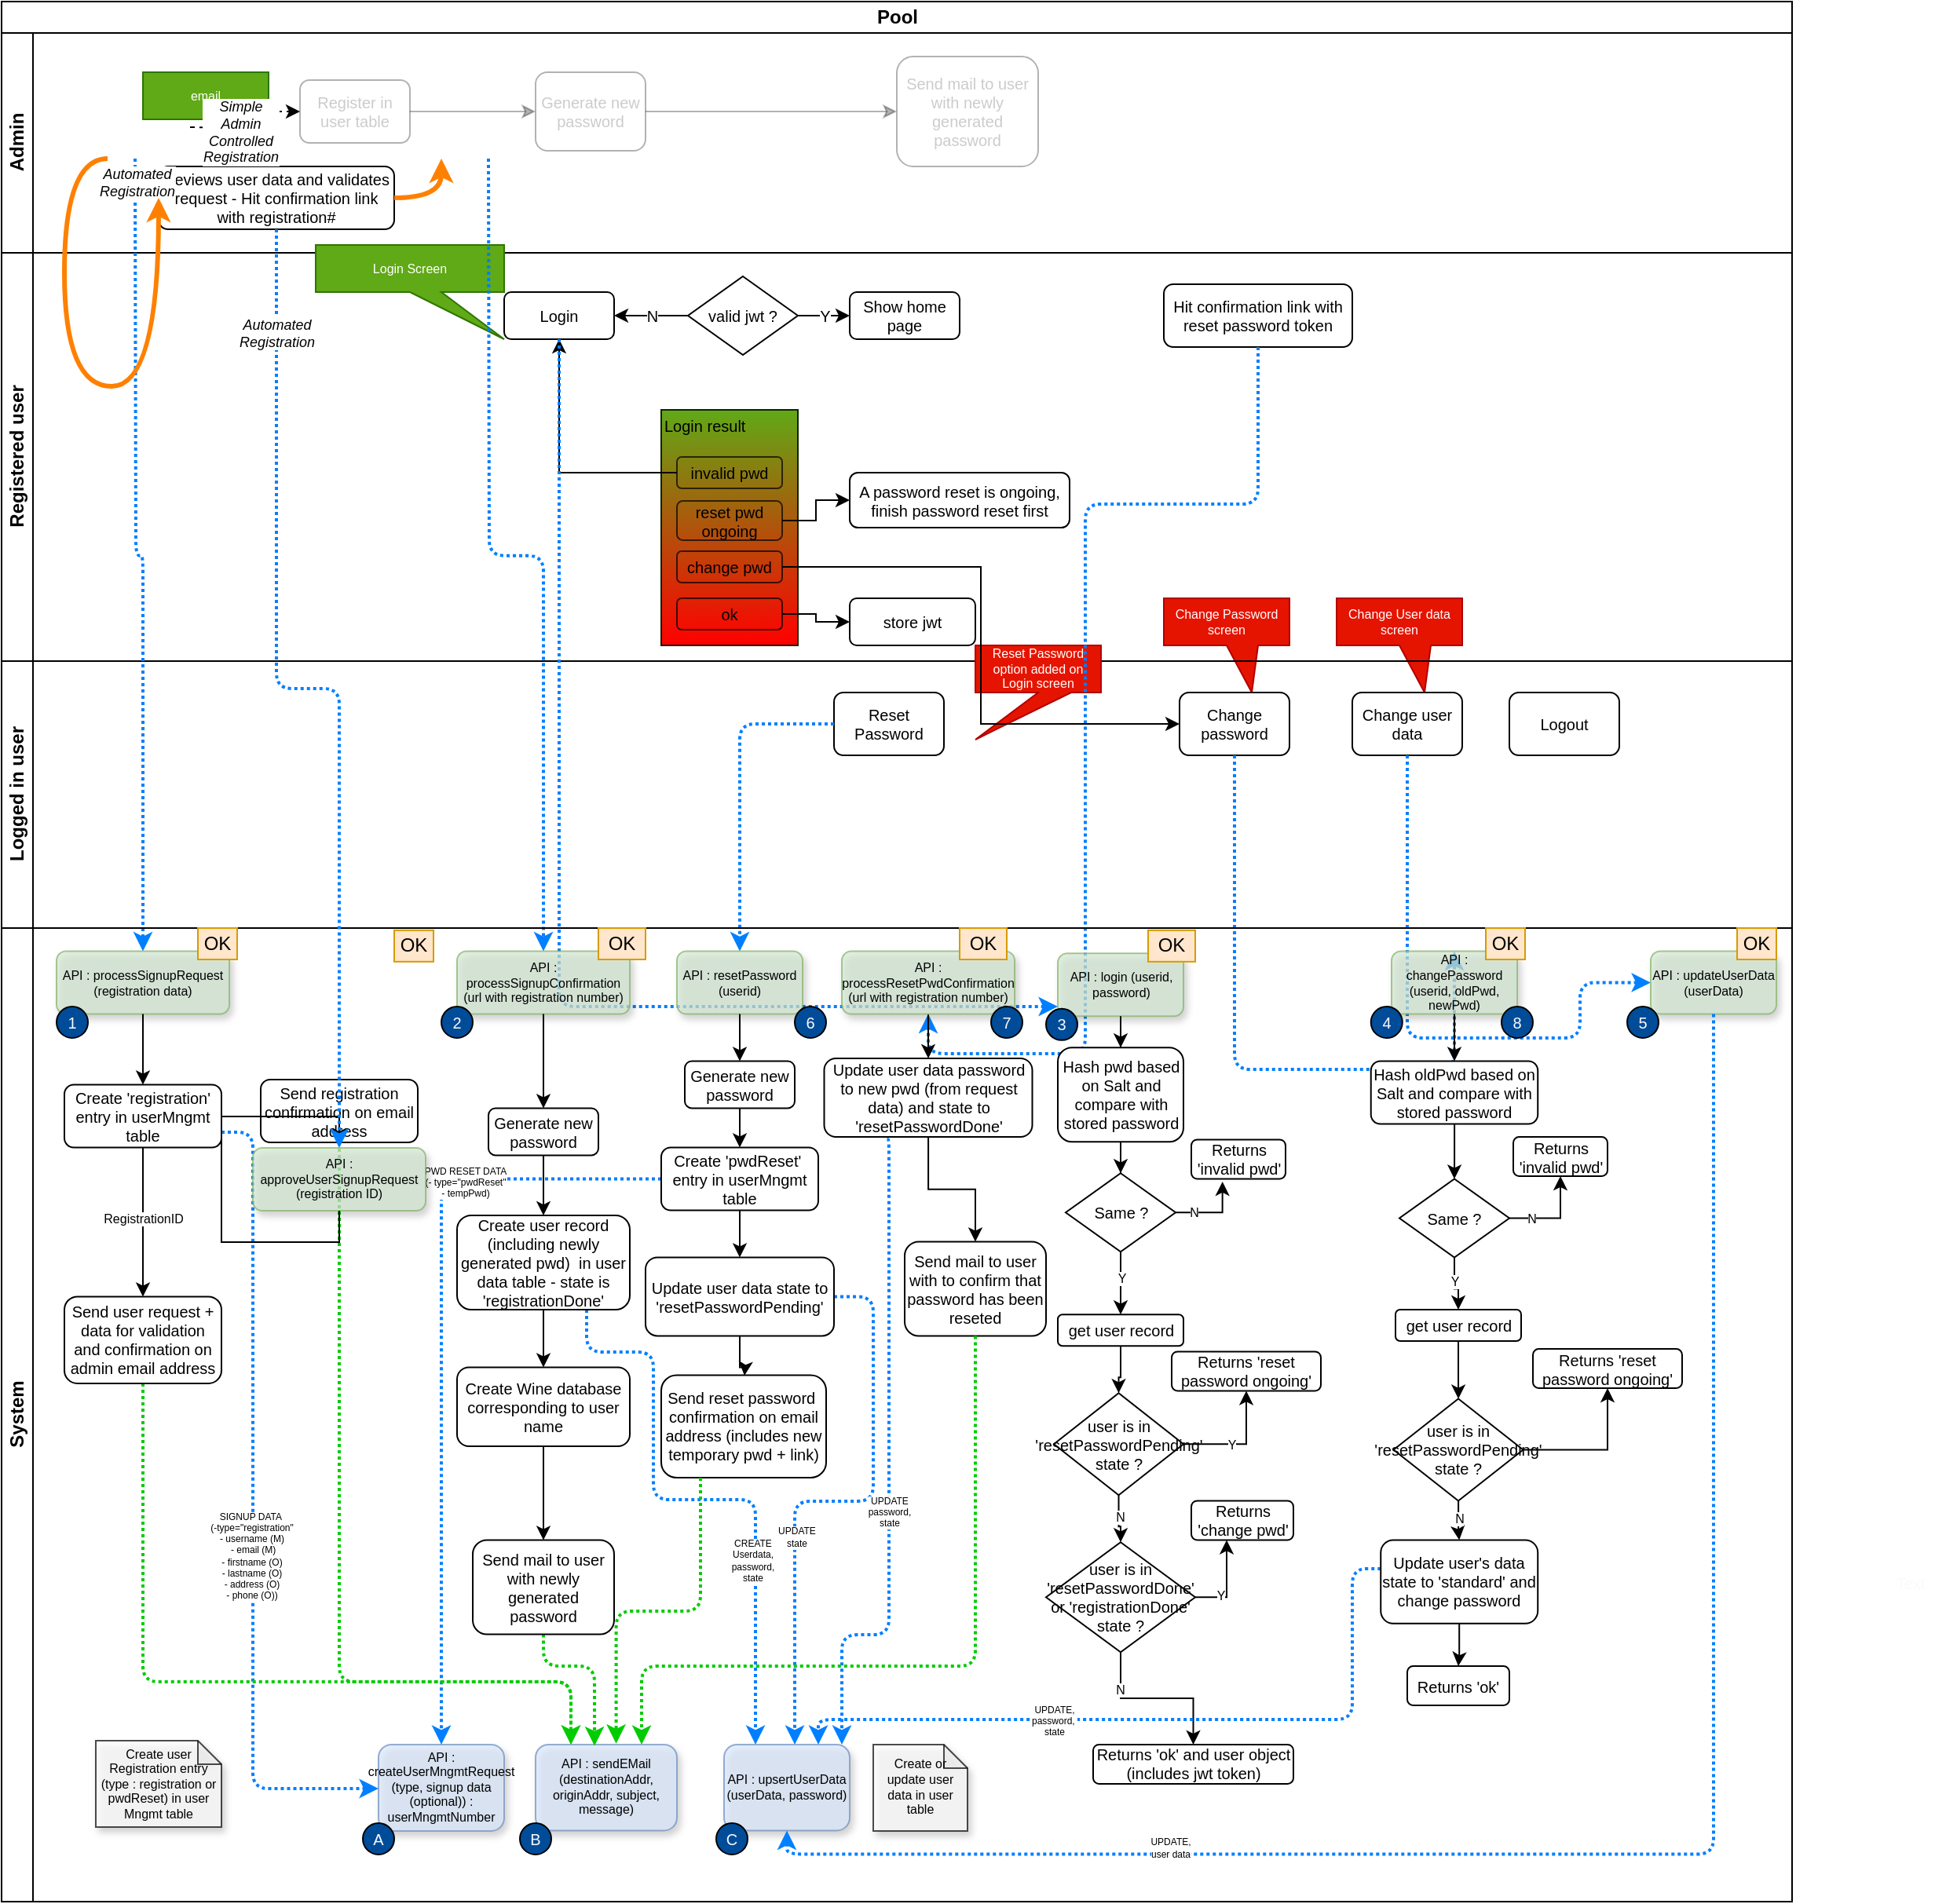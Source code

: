 <mxfile version="14.1.8" type="device" pages="2"><diagram id="m6cAA5zVoMTIwN8sLr2r" name="Page-1"><mxGraphModel dx="1106" dy="995" grid="1" gridSize="10" guides="1" tooltips="1" connect="1" arrows="1" fold="1" page="1" pageScale="1" pageWidth="1169" pageHeight="827" math="0" shadow="0"><root><mxCell id="0"/><mxCell id="1" parent="0"/><mxCell id="NMJeiOI1pOjQY6JJpo12-5" value="Pool" style="swimlane;html=1;childLayout=stackLayout;resizeParent=1;resizeParentMax=0;horizontal=1;startSize=20;horizontalStack=0;" parent="1" vertex="1"><mxGeometry x="50" y="20" width="1140" height="1210" as="geometry"/></mxCell><mxCell id="NMJeiOI1pOjQY6JJpo12-7" value="Admin" style="swimlane;html=1;startSize=20;horizontal=0;" parent="NMJeiOI1pOjQY6JJpo12-5" vertex="1"><mxGeometry y="20" width="1140" height="140" as="geometry"/></mxCell><mxCell id="7DXYUysxkrO7f7hxA30p-10" style="edgeStyle=orthogonalEdgeStyle;rounded=0;orthogonalLoop=1;jettySize=auto;html=1;fontSize=10;opacity=30;" parent="NMJeiOI1pOjQY6JJpo12-7" source="NMJeiOI1pOjQY6JJpo12-12" target="7DXYUysxkrO7f7hxA30p-8" edge="1"><mxGeometry relative="1" as="geometry"/></mxCell><mxCell id="kdthqtumA4sbQAXli2zL-3" value="email" style="shape=callout;whiteSpace=wrap;html=1;perimeter=calloutPerimeter;fontSize=8;position2=0.78;fillColor=#60a917;strokeColor=#2D7600;fontColor=#ffffff;" parent="NMJeiOI1pOjQY6JJpo12-7" vertex="1"><mxGeometry x="90" y="25" width="80" height="60" as="geometry"/></mxCell><mxCell id="NMJeiOI1pOjQY6JJpo12-12" value="Register in user table" style="shape=ext;rounded=1;html=1;whiteSpace=wrap;fontSize=10;opacity=30;textOpacity=20;" parent="NMJeiOI1pOjQY6JJpo12-7" vertex="1"><mxGeometry x="190" y="30" width="70" height="40" as="geometry"/></mxCell><mxCell id="7DXYUysxkrO7f7hxA30p-7" value="Send mail to user with newly generated password" style="shape=ext;rounded=1;html=1;whiteSpace=wrap;fontSize=10;opacity=30;textOpacity=20;" parent="NMJeiOI1pOjQY6JJpo12-7" vertex="1"><mxGeometry x="570" y="15" width="90" height="70" as="geometry"/></mxCell><mxCell id="7DXYUysxkrO7f7hxA30p-9" style="edgeStyle=orthogonalEdgeStyle;rounded=0;orthogonalLoop=1;jettySize=auto;html=1;fontSize=10;opacity=30;" parent="NMJeiOI1pOjQY6JJpo12-7" source="7DXYUysxkrO7f7hxA30p-8" target="7DXYUysxkrO7f7hxA30p-7" edge="1"><mxGeometry relative="1" as="geometry"/></mxCell><mxCell id="7DXYUysxkrO7f7hxA30p-8" value="Generate new password" style="shape=ext;rounded=1;html=1;whiteSpace=wrap;fontSize=10;opacity=30;textOpacity=20;" parent="NMJeiOI1pOjQY6JJpo12-7" vertex="1"><mxGeometry x="340" y="25" width="70" height="50" as="geometry"/></mxCell><mxCell id="LA83eYFShRUiO5luI-FA-1" value="Reviews user data and validates request - Hit confirmation link with registration#" style="shape=ext;rounded=1;html=1;whiteSpace=wrap;fontSize=10;" parent="NMJeiOI1pOjQY6JJpo12-7" vertex="1"><mxGeometry x="100" y="85" width="150" height="40" as="geometry"/></mxCell><mxCell id="NMJeiOI1pOjQY6JJpo12-8" value="Registered user" style="swimlane;html=1;startSize=20;horizontal=0;" parent="NMJeiOI1pOjQY6JJpo12-5" vertex="1"><mxGeometry y="160" width="1140" height="260" as="geometry"/></mxCell><mxCell id="kdthqtumA4sbQAXli2zL-4" value="Login Screen" style="shape=callout;whiteSpace=wrap;html=1;perimeter=calloutPerimeter;fontSize=8;position2=1;fillColor=#60a917;strokeColor=#2D7600;fontColor=#ffffff;" parent="NMJeiOI1pOjQY6JJpo12-8" vertex="1"><mxGeometry x="200" y="-5" width="120" height="60" as="geometry"/></mxCell><mxCell id="NMJeiOI1pOjQY6JJpo12-29" value="Login" style="shape=ext;rounded=1;html=1;whiteSpace=wrap;fontSize=10;" parent="NMJeiOI1pOjQY6JJpo12-8" vertex="1"><mxGeometry x="320" y="25" width="70" height="30" as="geometry"/></mxCell><mxCell id="2_GkjOYgQ7f6jVMGqM78-1" value="A password reset is ongoing, finish password reset first" style="shape=ext;rounded=1;html=1;whiteSpace=wrap;fontSize=10;" parent="NMJeiOI1pOjQY6JJpo12-8" vertex="1"><mxGeometry x="540" y="140" width="140" height="35" as="geometry"/></mxCell><mxCell id="7DXYUysxkrO7f7hxA30p-109" value="" style="group;fillColor=#60a917;strokeColor=#2D7600;fontColor=#ffffff;gradientColor=#FF0000;" parent="NMJeiOI1pOjQY6JJpo12-8" vertex="1" connectable="0"><mxGeometry x="420" y="100" width="87" height="150" as="geometry"/></mxCell><mxCell id="7DXYUysxkrO7f7hxA30p-104" value="Login result" style="rounded=0;whiteSpace=wrap;html=1;shadow=0;glass=0;comic=0;labelBackgroundColor=none;fillColor=none;fontSize=10;opacity=70;labelPosition=center;verticalLabelPosition=middle;align=left;verticalAlign=top;spacing=0;spacingLeft=2;" parent="7DXYUysxkrO7f7hxA30p-109" vertex="1"><mxGeometry width="87" height="150" as="geometry"/></mxCell><mxCell id="7DXYUysxkrO7f7hxA30p-105" value="invalid pwd" style="rounded=1;whiteSpace=wrap;html=1;shadow=0;glass=0;comic=0;labelBackgroundColor=none;fillColor=none;fontSize=10;opacity=70;align=center;" parent="7DXYUysxkrO7f7hxA30p-109" vertex="1"><mxGeometry x="10" y="30" width="67" height="20" as="geometry"/></mxCell><mxCell id="7DXYUysxkrO7f7hxA30p-106" value="reset pwd ongoing" style="rounded=1;whiteSpace=wrap;html=1;shadow=0;glass=0;comic=0;labelBackgroundColor=none;fillColor=none;fontSize=10;opacity=70;align=center;" parent="7DXYUysxkrO7f7hxA30p-109" vertex="1"><mxGeometry x="10" y="58" width="67" height="25" as="geometry"/></mxCell><mxCell id="7DXYUysxkrO7f7hxA30p-107" value="change pwd" style="rounded=1;whiteSpace=wrap;html=1;shadow=0;glass=0;comic=0;labelBackgroundColor=none;fillColor=none;fontSize=10;opacity=70;align=center;" parent="7DXYUysxkrO7f7hxA30p-109" vertex="1"><mxGeometry x="10" y="90" width="67" height="20" as="geometry"/></mxCell><mxCell id="7DXYUysxkrO7f7hxA30p-108" value="ok" style="rounded=1;whiteSpace=wrap;html=1;shadow=0;glass=0;comic=0;labelBackgroundColor=none;fillColor=none;fontSize=10;opacity=70;align=center;" parent="7DXYUysxkrO7f7hxA30p-109" vertex="1"><mxGeometry x="10" y="120" width="67" height="20" as="geometry"/></mxCell><mxCell id="7DXYUysxkrO7f7hxA30p-110" style="edgeStyle=orthogonalEdgeStyle;rounded=0;orthogonalLoop=1;jettySize=auto;html=1;entryX=0.5;entryY=1;entryDx=0;entryDy=0;strokeColor=#000000;strokeWidth=1;fontSize=10;" parent="NMJeiOI1pOjQY6JJpo12-8" source="7DXYUysxkrO7f7hxA30p-105" target="NMJeiOI1pOjQY6JJpo12-29" edge="1"><mxGeometry relative="1" as="geometry"/></mxCell><mxCell id="7DXYUysxkrO7f7hxA30p-112" style="edgeStyle=orthogonalEdgeStyle;rounded=0;orthogonalLoop=1;jettySize=auto;html=1;strokeColor=#000000;strokeWidth=1;fontSize=10;entryX=0;entryY=0.5;entryDx=0;entryDy=0;" parent="NMJeiOI1pOjQY6JJpo12-8" source="7DXYUysxkrO7f7hxA30p-106" target="2_GkjOYgQ7f6jVMGqM78-1" edge="1"><mxGeometry relative="1" as="geometry"><mxPoint x="540" y="165.273" as="targetPoint"/></mxGeometry></mxCell><mxCell id="kdthqtumA4sbQAXli2zL-7" value="Change User data screen" style="shape=callout;whiteSpace=wrap;html=1;perimeter=calloutPerimeter;fontSize=8;position2=0.7;fillColor=#e51400;strokeColor=#B20000;fontColor=#ffffff;" parent="NMJeiOI1pOjQY6JJpo12-8" vertex="1"><mxGeometry x="850" y="220" width="80" height="60" as="geometry"/></mxCell><mxCell id="kdthqtumA4sbQAXli2zL-6" value="Change Password screen" style="shape=callout;whiteSpace=wrap;html=1;perimeter=calloutPerimeter;fontSize=8;position2=0.7;fillColor=#e51400;strokeColor=#B20000;fontColor=#ffffff;" parent="NMJeiOI1pOjQY6JJpo12-8" vertex="1"><mxGeometry x="740" y="220" width="80" height="60" as="geometry"/></mxCell><mxCell id="7DXYUysxkrO7f7hxA30p-114" value="store jwt" style="shape=ext;rounded=1;html=1;whiteSpace=wrap;fontSize=10;" parent="NMJeiOI1pOjQY6JJpo12-8" vertex="1"><mxGeometry x="540" y="220" width="80" height="30" as="geometry"/></mxCell><mxCell id="7DXYUysxkrO7f7hxA30p-115" style="edgeStyle=orthogonalEdgeStyle;rounded=0;orthogonalLoop=1;jettySize=auto;html=1;entryX=0;entryY=0.5;entryDx=0;entryDy=0;strokeColor=#000000;strokeWidth=1;fontSize=10;" parent="NMJeiOI1pOjQY6JJpo12-8" source="7DXYUysxkrO7f7hxA30p-108" target="7DXYUysxkrO7f7hxA30p-114" edge="1"><mxGeometry relative="1" as="geometry"/></mxCell><mxCell id="7DXYUysxkrO7f7hxA30p-117" value="N" style="edgeStyle=orthogonalEdgeStyle;rounded=0;orthogonalLoop=1;jettySize=auto;html=1;strokeColor=#000000;strokeWidth=1;fontSize=10;" parent="NMJeiOI1pOjQY6JJpo12-8" source="7DXYUysxkrO7f7hxA30p-116" target="NMJeiOI1pOjQY6JJpo12-29" edge="1"><mxGeometry relative="1" as="geometry"/></mxCell><mxCell id="7DXYUysxkrO7f7hxA30p-119" value="Y" style="edgeStyle=orthogonalEdgeStyle;rounded=0;orthogonalLoop=1;jettySize=auto;html=1;strokeColor=#000000;strokeWidth=1;fontSize=10;" parent="NMJeiOI1pOjQY6JJpo12-8" source="7DXYUysxkrO7f7hxA30p-116" target="7DXYUysxkrO7f7hxA30p-118" edge="1"><mxGeometry relative="1" as="geometry"/></mxCell><mxCell id="7DXYUysxkrO7f7hxA30p-116" value="valid jwt ?" style="rhombus;whiteSpace=wrap;html=1;fontSize=10;" parent="NMJeiOI1pOjQY6JJpo12-8" vertex="1"><mxGeometry x="437" y="15" width="70" height="50" as="geometry"/></mxCell><mxCell id="7DXYUysxkrO7f7hxA30p-118" value="Show home page" style="shape=ext;rounded=1;html=1;whiteSpace=wrap;fontSize=10;" parent="NMJeiOI1pOjQY6JJpo12-8" vertex="1"><mxGeometry x="540" y="25" width="70" height="30" as="geometry"/></mxCell><mxCell id="cgDH-02nFD23xpvi6JP_-93" value="Hit confirmation link with reset password token" style="shape=ext;rounded=1;html=1;whiteSpace=wrap;fontSize=10;" parent="NMJeiOI1pOjQY6JJpo12-8" vertex="1"><mxGeometry x="740" y="20" width="120" height="40" as="geometry"/></mxCell><mxCell id="lvgPDbtytPR-oGcDA_DC-1" value="Logged in user" style="swimlane;html=1;startSize=20;horizontal=0;" parent="NMJeiOI1pOjQY6JJpo12-5" vertex="1"><mxGeometry y="420" width="1140" height="170" as="geometry"/></mxCell><mxCell id="kdthqtumA4sbQAXli2zL-5" value="Reset Password option added on Login screen" style="shape=callout;whiteSpace=wrap;html=1;perimeter=calloutPerimeter;fontSize=8;position2=0;fillColor=#e51400;strokeColor=#B20000;fontColor=#ffffff;base=21;" parent="lvgPDbtytPR-oGcDA_DC-1" vertex="1"><mxGeometry x="620" y="-10" width="80" height="60" as="geometry"/></mxCell><mxCell id="lvgPDbtytPR-oGcDA_DC-5" value="Change password" style="shape=ext;rounded=1;html=1;whiteSpace=wrap;fontSize=10;" parent="lvgPDbtytPR-oGcDA_DC-1" vertex="1"><mxGeometry x="750" y="20" width="70" height="40" as="geometry"/></mxCell><mxCell id="lvgPDbtytPR-oGcDA_DC-7" value="Change user data" style="shape=ext;rounded=1;html=1;whiteSpace=wrap;fontSize=10;" parent="lvgPDbtytPR-oGcDA_DC-1" vertex="1"><mxGeometry x="860" y="20" width="70" height="40" as="geometry"/></mxCell><mxCell id="lvgPDbtytPR-oGcDA_DC-8" value="Logout" style="shape=ext;rounded=1;html=1;whiteSpace=wrap;fontSize=10;" parent="lvgPDbtytPR-oGcDA_DC-1" vertex="1"><mxGeometry x="960" y="20" width="70" height="40" as="geometry"/></mxCell><mxCell id="D89noTrJhkCypLc7xCUH-1" value="Reset Password" style="shape=ext;rounded=1;html=1;whiteSpace=wrap;fontSize=10;" parent="lvgPDbtytPR-oGcDA_DC-1" vertex="1"><mxGeometry x="530" y="20" width="70" height="40" as="geometry"/></mxCell><mxCell id="lvgPDbtytPR-oGcDA_DC-24" style="edgeStyle=orthogonalEdgeStyle;rounded=0;orthogonalLoop=1;jettySize=auto;html=1;dashed=1;" parent="NMJeiOI1pOjQY6JJpo12-5" target="NMJeiOI1pOjQY6JJpo12-12" edge="1"><mxGeometry relative="1" as="geometry"><mxPoint x="120" y="80" as="sourcePoint"/></mxGeometry></mxCell><mxCell id="lvgPDbtytPR-oGcDA_DC-25" value="Simple&lt;br style=&quot;font-size: 9px;&quot;&gt;Admin&lt;br style=&quot;font-size: 9px;&quot;&gt;Controlled&lt;br style=&quot;font-size: 9px;&quot;&gt;Registration" style="text;html=1;align=center;verticalAlign=middle;resizable=0;points=[];;labelBackgroundColor=#ffffff;fontSize=9;fontStyle=2" parent="lvgPDbtytPR-oGcDA_DC-24" vertex="1" connectable="0"><mxGeometry x="-0.213" y="-2" relative="1" as="geometry"><mxPoint as="offset"/></mxGeometry></mxCell><mxCell id="cgDH-02nFD23xpvi6JP_-89" style="edgeStyle=orthogonalEdgeStyle;rounded=1;orthogonalLoop=1;jettySize=auto;html=1;strokeColor=#007FFF;strokeWidth=2;fontSize=8;dashed=1;dashPattern=1 1;" parent="NMJeiOI1pOjQY6JJpo12-5" source="NMJeiOI1pOjQY6JJpo12-29" target="cgDH-02nFD23xpvi6JP_-12" edge="1"><mxGeometry relative="1" as="geometry"><Array as="points"><mxPoint x="355" y="640"/><mxPoint x="720" y="640"/></Array></mxGeometry></mxCell><mxCell id="cgDH-02nFD23xpvi6JP_-91" style="edgeStyle=orthogonalEdgeStyle;rounded=1;orthogonalLoop=1;jettySize=auto;html=1;strokeColor=#007FFF;strokeWidth=2;fontSize=8;dashed=1;dashPattern=1 1;exitX=0;exitY=0.5;exitDx=0;exitDy=0;" parent="NMJeiOI1pOjQY6JJpo12-5" source="D89noTrJhkCypLc7xCUH-1" target="cgDH-02nFD23xpvi6JP_-26" edge="1"><mxGeometry relative="1" as="geometry"><mxPoint x="680" y="509.818" as="sourcePoint"/><mxPoint x="860.0" y="774.364" as="targetPoint"/></mxGeometry></mxCell><mxCell id="cgDH-02nFD23xpvi6JP_-92" style="edgeStyle=orthogonalEdgeStyle;rounded=1;orthogonalLoop=1;jettySize=auto;html=1;strokeColor=#007FFF;strokeWidth=2;fontSize=8;dashed=1;dashPattern=1 1;" parent="NMJeiOI1pOjQY6JJpo12-5" target="cgDH-02nFD23xpvi6JP_-10" edge="1"><mxGeometry relative="1" as="geometry"><mxPoint x="310" y="100" as="sourcePoint"/><mxPoint x="672.636" y="754.73" as="targetPoint"/></mxGeometry></mxCell><mxCell id="cgDH-02nFD23xpvi6JP_-94" style="edgeStyle=orthogonalEdgeStyle;rounded=1;orthogonalLoop=1;jettySize=auto;html=1;strokeColor=#007FFF;strokeWidth=2;fontSize=8;dashed=1;dashPattern=1 1;" parent="NMJeiOI1pOjQY6JJpo12-5" source="cgDH-02nFD23xpvi6JP_-93" target="cgDH-02nFD23xpvi6JP_-62" edge="1"><mxGeometry relative="1" as="geometry"><mxPoint x="680" y="509.818" as="sourcePoint"/><mxPoint x="860.0" y="774.364" as="targetPoint"/><Array as="points"><mxPoint x="690" y="320"/><mxPoint x="690" y="670"/><mxPoint x="590" y="670"/></Array></mxGeometry></mxCell><mxCell id="cgDH-02nFD23xpvi6JP_-95" style="edgeStyle=orthogonalEdgeStyle;rounded=1;orthogonalLoop=1;jettySize=auto;html=1;strokeColor=#007FFF;strokeWidth=2;fontSize=8;dashed=1;dashPattern=1 1;entryX=0.5;entryY=0;entryDx=0;entryDy=0;" parent="NMJeiOI1pOjQY6JJpo12-5" source="lvgPDbtytPR-oGcDA_DC-5" target="cgDH-02nFD23xpvi6JP_-14" edge="1"><mxGeometry relative="1" as="geometry"><mxPoint x="800.0" y="349.818" as="sourcePoint"/><mxPoint x="565.364" y="754.73" as="targetPoint"/><Array as="points"><mxPoint x="785" y="680"/><mxPoint x="925" y="680"/></Array></mxGeometry></mxCell><mxCell id="cgDH-02nFD23xpvi6JP_-96" style="edgeStyle=orthogonalEdgeStyle;rounded=1;orthogonalLoop=1;jettySize=auto;html=1;strokeColor=#007FFF;strokeWidth=2;fontSize=8;dashed=1;dashPattern=1 1;" parent="NMJeiOI1pOjQY6JJpo12-5" source="lvgPDbtytPR-oGcDA_DC-7" target="cgDH-02nFD23xpvi6JP_-16" edge="1"><mxGeometry relative="1" as="geometry"><mxPoint x="845.364" y="630" as="sourcePoint"/><mxPoint x="899.909" y="754.73" as="targetPoint"/><Array as="points"><mxPoint x="895" y="660"/><mxPoint x="1005" y="660"/></Array></mxGeometry></mxCell><mxCell id="NMJeiOI1pOjQY6JJpo12-19" style="edgeStyle=orthogonalEdgeStyle;rounded=1;orthogonalLoop=1;jettySize=auto;html=1;dashed=1;dashPattern=1 1;fontSize=8;strokeColor=#007FFF;strokeWidth=2;" parent="NMJeiOI1pOjQY6JJpo12-5" target="cgDH-02nFD23xpvi6JP_-7" edge="1"><mxGeometry relative="1" as="geometry"><mxPoint x="85" y="990" as="targetPoint"/><mxPoint x="85" y="100" as="sourcePoint"/></mxGeometry></mxCell><mxCell id="lvgPDbtytPR-oGcDA_DC-26" value="Automated&lt;br style=&quot;font-size: 9px;&quot;&gt;Registration" style="text;html=1;align=center;verticalAlign=middle;resizable=0;points=[];;labelBackgroundColor=#ffffff;fontSize=9;fontStyle=2" parent="NMJeiOI1pOjQY6JJpo12-19" vertex="1" connectable="0"><mxGeometry x="-0.641" y="1" relative="1" as="geometry"><mxPoint y="-77" as="offset"/></mxGeometry></mxCell><mxCell id="cgDH-02nFD23xpvi6JP_-1" value="System" style="swimlane;html=1;startSize=20;horizontal=0;" parent="NMJeiOI1pOjQY6JJpo12-5" vertex="1"><mxGeometry y="590" width="1140" height="620" as="geometry"/></mxCell><mxCell id="cgDH-02nFD23xpvi6JP_-7" value="API : processSignupRequest (registration data)" style="text;html=1;strokeColor=#82b366;fillColor=#d5e8d4;align=center;verticalAlign=middle;whiteSpace=wrap;rounded=1;labelBackgroundColor=none;opacity=70;glass=0;shadow=1;comic=0;fontSize=8;" parent="cgDH-02nFD23xpvi6JP_-1" vertex="1"><mxGeometry x="35" y="14.73" width="110" height="40" as="geometry"/></mxCell><mxCell id="cgDH-02nFD23xpvi6JP_-8" value="API : sendEMail (destinationAddr, originAddr, subject, message)" style="text;html=1;strokeColor=#6c8ebf;fillColor=#dae8fc;align=center;verticalAlign=middle;whiteSpace=wrap;rounded=1;labelBackgroundColor=none;opacity=70;glass=0;shadow=1;comic=0;fontSize=8;fontFamily=Helvetica;" parent="cgDH-02nFD23xpvi6JP_-1" vertex="1"><mxGeometry x="340" y="519.96" width="90" height="54.77" as="geometry"/></mxCell><mxCell id="cgDH-02nFD23xpvi6JP_-10" value="API : processSignupConfirmation (url with registration number)" style="text;html=1;strokeColor=#82b366;fillColor=#d5e8d4;align=center;verticalAlign=middle;whiteSpace=wrap;rounded=1;labelBackgroundColor=none;opacity=70;glass=0;shadow=1;comic=0;fontSize=8;" parent="cgDH-02nFD23xpvi6JP_-1" vertex="1"><mxGeometry x="290" y="14.73" width="110" height="40" as="geometry"/></mxCell><mxCell id="cgDH-02nFD23xpvi6JP_-12" value="API : login (userid, password)" style="text;html=1;strokeColor=#82b366;fillColor=#d5e8d4;align=center;verticalAlign=middle;whiteSpace=wrap;rounded=1;labelBackgroundColor=none;opacity=70;glass=0;shadow=1;comic=0;fontSize=8;" parent="cgDH-02nFD23xpvi6JP_-1" vertex="1"><mxGeometry x="672.5" y="16.14" width="80" height="40" as="geometry"/></mxCell><mxCell id="cgDH-02nFD23xpvi6JP_-14" value="API : changePassword (userid, oldPwd, newPwd)" style="text;html=1;strokeColor=#82b366;fillColor=#d5e8d4;align=center;verticalAlign=middle;whiteSpace=wrap;rounded=1;labelBackgroundColor=none;opacity=70;glass=0;shadow=1;comic=0;fontSize=8;" parent="cgDH-02nFD23xpvi6JP_-1" vertex="1"><mxGeometry x="885" y="14.73" width="80" height="40" as="geometry"/></mxCell><mxCell id="cgDH-02nFD23xpvi6JP_-16" value="API : updateUserData (userData)" style="text;html=1;strokeColor=#82b366;fillColor=#d5e8d4;align=center;verticalAlign=middle;whiteSpace=wrap;rounded=1;labelBackgroundColor=none;opacity=70;glass=0;shadow=1;comic=0;fontSize=8;" parent="cgDH-02nFD23xpvi6JP_-1" vertex="1"><mxGeometry x="1050" y="14.73" width="80" height="40" as="geometry"/></mxCell><mxCell id="cgDH-02nFD23xpvi6JP_-17" value="API : upsertUserData (userData, password)" style="text;html=1;strokeColor=#6c8ebf;fillColor=#dae8fc;align=center;verticalAlign=middle;whiteSpace=wrap;rounded=1;labelBackgroundColor=none;opacity=70;glass=0;shadow=1;comic=0;fontSize=8;fontFamily=Helvetica;" parent="cgDH-02nFD23xpvi6JP_-1" vertex="1"><mxGeometry x="460" y="519.96" width="80" height="54.77" as="geometry"/></mxCell><mxCell id="cgDH-02nFD23xpvi6JP_-15" style="edgeStyle=orthogonalEdgeStyle;rounded=1;orthogonalLoop=1;jettySize=auto;html=1;entryX=0.5;entryY=1;entryDx=0;entryDy=0;strokeColor=#007FFF;strokeWidth=2;fontSize=8;dashed=1;dashPattern=1 1;" parent="cgDH-02nFD23xpvi6JP_-1" source="cgDH-02nFD23xpvi6JP_-16" target="cgDH-02nFD23xpvi6JP_-17" edge="1"><mxGeometry relative="1" as="geometry"><Array as="points"><mxPoint x="1090" y="589.73"/><mxPoint x="500" y="589.73"/></Array></mxGeometry></mxCell><mxCell id="cgDH-02nFD23xpvi6JP_-217" value="UPDATE,&lt;br&gt;user data" style="text;html=1;align=center;verticalAlign=middle;resizable=0;points=[];;labelBackgroundColor=#ffffff;fontSize=6;fontColor=#000000;fontFamily=Helvetica;" parent="cgDH-02nFD23xpvi6JP_-15" vertex="1" connectable="0"><mxGeometry x="0.546" y="-4" relative="1" as="geometry"><mxPoint as="offset"/></mxGeometry></mxCell><mxCell id="cgDH-02nFD23xpvi6JP_-18" value="API : createUserMngmtRequest (type, signup data (optional)) : userMngmtNumber" style="text;html=1;strokeColor=#6c8ebf;fillColor=#dae8fc;align=center;verticalAlign=middle;whiteSpace=wrap;rounded=1;labelBackgroundColor=none;opacity=70;glass=0;shadow=1;comic=0;fontSize=8;fontFamily=Helvetica;" parent="cgDH-02nFD23xpvi6JP_-1" vertex="1"><mxGeometry x="240" y="519.96" width="80" height="55" as="geometry"/></mxCell><mxCell id="cgDH-02nFD23xpvi6JP_-19" value="&lt;span style=&quot;white-space: normal ; font-size: 8px&quot;&gt;Create user Registration entry (type : registration or pwdReset) in user Mngmt table&lt;/span&gt;" style="shape=note;whiteSpace=wrap;html=1;backgroundOutline=1;darkOpacity=0.05;rounded=1;shadow=1;glass=0;comic=0;labelBackgroundColor=none;fontSize=8;opacity=70;size=15;fontFamily=Helvetica;" parent="cgDH-02nFD23xpvi6JP_-1" vertex="1"><mxGeometry x="60" y="517.46" width="80" height="55" as="geometry"/></mxCell><mxCell id="cgDH-02nFD23xpvi6JP_-20" style="edgeStyle=orthogonalEdgeStyle;orthogonalLoop=1;jettySize=auto;html=1;fontSize=8;strokeColor=#007FFF;rounded=1;dashed=1;dashPattern=1 1;strokeWidth=2;fontFamily=Helvetica;" parent="cgDH-02nFD23xpvi6JP_-1" source="cgDH-02nFD23xpvi6JP_-33" target="cgDH-02nFD23xpvi6JP_-18" edge="1"><mxGeometry relative="1" as="geometry"><Array as="points"><mxPoint x="160" y="130"/><mxPoint x="160" y="548"/></Array></mxGeometry></mxCell><mxCell id="-Q9qPY001-iBCbOdqt1D-2" value="SIGNUP DATA&amp;nbsp;&lt;br&gt;(-type=&quot;registration&quot;&lt;br&gt;- username (M)&lt;br&gt;&amp;nbsp;- email (M)&lt;br&gt;- firstname (O)&lt;br&gt;- lastname (O)&lt;br&gt;- address (O)&lt;br&gt;- phone (O))" style="text;html=1;align=center;verticalAlign=middle;resizable=0;points=[];;labelBackgroundColor=#ffffff;fontSize=6;fontFamily=Helvetica;" parent="cgDH-02nFD23xpvi6JP_-20" vertex="1" connectable="0"><mxGeometry x="0.464" y="-1" relative="1" as="geometry"><mxPoint y="-89.17" as="offset"/></mxGeometry></mxCell><mxCell id="cgDH-02nFD23xpvi6JP_-21" style="edgeStyle=orthogonalEdgeStyle;rounded=1;orthogonalLoop=1;jettySize=auto;html=1;fontSize=8;dashed=1;dashPattern=1 1;strokeColor=#00CC00;strokeWidth=2;entryX=0.25;entryY=0;entryDx=0;entryDy=0;fontFamily=Helvetica;" parent="cgDH-02nFD23xpvi6JP_-1" source="cgDH-02nFD23xpvi6JP_-30" target="cgDH-02nFD23xpvi6JP_-8" edge="1"><mxGeometry relative="1" as="geometry"><mxPoint x="175" y="-815.27" as="sourcePoint"/><Array as="points"><mxPoint x="90" y="480"/><mxPoint x="363" y="480"/></Array></mxGeometry></mxCell><mxCell id="cgDH-02nFD23xpvi6JP_-22" style="edgeStyle=orthogonalEdgeStyle;rounded=1;orthogonalLoop=1;jettySize=auto;html=1;fontSize=8;dashed=1;dashPattern=1 1;strokeColor=#00CC00;strokeWidth=2;entryX=0.417;entryY=0.015;entryDx=0;entryDy=0;entryPerimeter=0;fontFamily=Helvetica;" parent="cgDH-02nFD23xpvi6JP_-1" source="cgDH-02nFD23xpvi6JP_-29" target="cgDH-02nFD23xpvi6JP_-8" edge="1"><mxGeometry relative="1" as="geometry"><mxPoint x="705.0" y="-810.27" as="sourcePoint"/><mxPoint x="410.455" y="-555.27" as="targetPoint"/><Array as="points"><mxPoint x="345" y="470"/><mxPoint x="378" y="470"/></Array></mxGeometry></mxCell><mxCell id="cgDH-02nFD23xpvi6JP_-23" value="&lt;span style=&quot;font-size: 8px;&quot;&gt;Create or update user data in user table&lt;/span&gt;" style="shape=note;whiteSpace=wrap;html=1;backgroundOutline=1;darkOpacity=0.05;rounded=1;shadow=1;glass=0;comic=0;labelBackgroundColor=none;fontSize=8;opacity=70;size=15;fontFamily=Helvetica;" parent="cgDH-02nFD23xpvi6JP_-1" vertex="1"><mxGeometry x="555" y="519.96" width="60" height="55" as="geometry"/></mxCell><mxCell id="cgDH-02nFD23xpvi6JP_-24" style="edgeStyle=orthogonalEdgeStyle;rounded=1;orthogonalLoop=1;jettySize=auto;html=1;fontSize=8;dashed=1;dashPattern=1 1;strokeColor=#007FFF;strokeWidth=2;exitX=0.75;exitY=1;exitDx=0;exitDy=0;fontFamily=Helvetica;" parent="cgDH-02nFD23xpvi6JP_-1" source="cgDH-02nFD23xpvi6JP_-35" target="cgDH-02nFD23xpvi6JP_-17" edge="1"><mxGeometry relative="1" as="geometry"><Array as="points"><mxPoint x="372" y="270"/><mxPoint x="415" y="270"/><mxPoint x="415" y="364"/><mxPoint x="480" y="364"/></Array></mxGeometry></mxCell><mxCell id="cgDH-02nFD23xpvi6JP_-213" value="CREATE&lt;br style=&quot;font-size: 6px&quot;&gt;Userdata,&lt;br style=&quot;font-size: 6px&quot;&gt;password,&lt;br style=&quot;font-size: 6px&quot;&gt;state" style="text;html=1;align=center;verticalAlign=middle;resizable=0;points=[];;labelBackgroundColor=#ffffff;fontSize=6;fontColor=#000000;fontFamily=Helvetica;" parent="cgDH-02nFD23xpvi6JP_-24" vertex="1" connectable="0"><mxGeometry x="0.39" y="-2" relative="1" as="geometry"><mxPoint as="offset"/></mxGeometry></mxCell><mxCell id="cgDH-02nFD23xpvi6JP_-26" value="API : resetPassword (userid)" style="text;html=1;strokeColor=#82b366;fillColor=#d5e8d4;align=center;verticalAlign=middle;whiteSpace=wrap;rounded=1;labelBackgroundColor=none;opacity=70;glass=0;shadow=1;comic=0;fontSize=8;" parent="cgDH-02nFD23xpvi6JP_-1" vertex="1"><mxGeometry x="430" y="14.73" width="80" height="40" as="geometry"/></mxCell><mxCell id="cgDH-02nFD23xpvi6JP_-28" value="Generate new password" style="shape=ext;rounded=1;html=1;whiteSpace=wrap;fontSize=10;fontFamily=Helvetica;" parent="cgDH-02nFD23xpvi6JP_-1" vertex="1"><mxGeometry x="310" y="114.73" width="70" height="30" as="geometry"/></mxCell><mxCell id="cgDH-02nFD23xpvi6JP_-9" style="edgeStyle=orthogonalEdgeStyle;rounded=0;orthogonalLoop=1;jettySize=auto;html=1;fontSize=8;" parent="cgDH-02nFD23xpvi6JP_-1" source="cgDH-02nFD23xpvi6JP_-10" target="cgDH-02nFD23xpvi6JP_-28" edge="1"><mxGeometry relative="1" as="geometry"/></mxCell><mxCell id="cgDH-02nFD23xpvi6JP_-29" value="Send mail to user with newly generated password" style="shape=ext;rounded=1;html=1;whiteSpace=wrap;fontSize=10;fontFamily=Helvetica;" parent="cgDH-02nFD23xpvi6JP_-1" vertex="1"><mxGeometry x="300" y="389.73" width="90" height="60" as="geometry"/></mxCell><mxCell id="cgDH-02nFD23xpvi6JP_-30" value="Send user request + data for validation and confirmation on admin email address" style="shape=ext;rounded=1;html=1;whiteSpace=wrap;fontSize=10;fontFamily=Helvetica;" parent="cgDH-02nFD23xpvi6JP_-1" vertex="1"><mxGeometry x="40" y="234.73" width="100" height="55.27" as="geometry"/></mxCell><mxCell id="cgDH-02nFD23xpvi6JP_-31" style="edgeStyle=orthogonalEdgeStyle;rounded=0;orthogonalLoop=1;jettySize=auto;html=1;fontSize=10;fontFamily=Helvetica;" parent="cgDH-02nFD23xpvi6JP_-1" source="cgDH-02nFD23xpvi6JP_-33" target="cgDH-02nFD23xpvi6JP_-30" edge="1"><mxGeometry relative="1" as="geometry"/></mxCell><mxCell id="cgDH-02nFD23xpvi6JP_-32" value="RegistrationID" style="text;html=1;align=center;verticalAlign=middle;resizable=0;points=[];;labelBackgroundColor=#ffffff;fontSize=8;fontFamily=Helvetica;" parent="cgDH-02nFD23xpvi6JP_-31" vertex="1" connectable="0"><mxGeometry x="-0.037" relative="1" as="geometry"><mxPoint as="offset"/></mxGeometry></mxCell><mxCell id="cgDH-02nFD23xpvi6JP_-33" value="Create 'registration' entry in userMngmt table" style="shape=ext;rounded=1;html=1;whiteSpace=wrap;fontSize=10;fontFamily=Helvetica;" parent="cgDH-02nFD23xpvi6JP_-1" vertex="1"><mxGeometry x="40" y="99.73" width="100" height="40" as="geometry"/></mxCell><mxCell id="cgDH-02nFD23xpvi6JP_-6" style="edgeStyle=orthogonalEdgeStyle;rounded=0;orthogonalLoop=1;jettySize=auto;html=1;fontSize=10;" parent="cgDH-02nFD23xpvi6JP_-1" source="cgDH-02nFD23xpvi6JP_-7" target="cgDH-02nFD23xpvi6JP_-33" edge="1"><mxGeometry relative="1" as="geometry"/></mxCell><mxCell id="cgDH-02nFD23xpvi6JP_-34" style="edgeStyle=orthogonalEdgeStyle;rounded=0;orthogonalLoop=1;jettySize=auto;html=1;fontSize=8;fontFamily=Helvetica;" parent="cgDH-02nFD23xpvi6JP_-1" source="cgDH-02nFD23xpvi6JP_-35" target="cgDH-02nFD23xpvi6JP_-97" edge="1"><mxGeometry relative="1" as="geometry"/></mxCell><mxCell id="cgDH-02nFD23xpvi6JP_-35" value="Create user record (including newly generated pwd)&amp;nbsp; in user data table - state is 'registrationDone'" style="shape=ext;rounded=1;html=1;whiteSpace=wrap;fontSize=10;fontFamily=Helvetica;" parent="cgDH-02nFD23xpvi6JP_-1" vertex="1"><mxGeometry x="290" y="183.01" width="110" height="60" as="geometry"/></mxCell><mxCell id="cgDH-02nFD23xpvi6JP_-27" style="edgeStyle=orthogonalEdgeStyle;rounded=0;orthogonalLoop=1;jettySize=auto;html=1;fontSize=10;fontFamily=Helvetica;" parent="cgDH-02nFD23xpvi6JP_-1" source="cgDH-02nFD23xpvi6JP_-28" target="cgDH-02nFD23xpvi6JP_-35" edge="1"><mxGeometry relative="1" as="geometry"/></mxCell><mxCell id="cgDH-02nFD23xpvi6JP_-36" style="edgeStyle=orthogonalEdgeStyle;rounded=1;orthogonalLoop=1;jettySize=auto;html=1;fontSize=8;strokeColor=#007FFF;dashed=1;dashPattern=1 1;strokeWidth=2;fontFamily=Helvetica;" parent="cgDH-02nFD23xpvi6JP_-1" source="cgDH-02nFD23xpvi6JP_-38" target="cgDH-02nFD23xpvi6JP_-18" edge="1"><mxGeometry relative="1" as="geometry"/></mxCell><mxCell id="-Q9qPY001-iBCbOdqt1D-3" value="PWD RESET DATA&lt;br&gt;(- type=&quot;pwdReset&quot;&lt;br&gt;- tempPwd)" style="text;html=1;align=center;verticalAlign=middle;resizable=0;points=[];;labelBackgroundColor=#ffffff;fontSize=6;fontFamily=Helvetica;" parent="cgDH-02nFD23xpvi6JP_-36" vertex="1" connectable="0"><mxGeometry x="-0.504" y="1" relative="1" as="geometry"><mxPoint x="-1" y="1" as="offset"/></mxGeometry></mxCell><mxCell id="cgDH-02nFD23xpvi6JP_-38" value="Create 'pwdReset'&amp;nbsp; entry in userMngmt table" style="shape=ext;rounded=1;html=1;whiteSpace=wrap;fontSize=10;fontFamily=Helvetica;" parent="cgDH-02nFD23xpvi6JP_-1" vertex="1"><mxGeometry x="420" y="139.73" width="100" height="40" as="geometry"/></mxCell><mxCell id="cgDH-02nFD23xpvi6JP_-25" style="edgeStyle=orthogonalEdgeStyle;rounded=0;orthogonalLoop=1;jettySize=auto;html=1;strokeColor=#000000;fontSize=8;entryX=0.5;entryY=0;entryDx=0;entryDy=0;" parent="cgDH-02nFD23xpvi6JP_-1" source="cgDH-02nFD23xpvi6JP_-26" target="cgDH-02nFD23xpvi6JP_-40" edge="1"><mxGeometry relative="1" as="geometry"/></mxCell><mxCell id="cgDH-02nFD23xpvi6JP_-40" value="Generate new password" style="shape=ext;rounded=1;html=1;whiteSpace=wrap;fontSize=10;fontFamily=Helvetica;" parent="cgDH-02nFD23xpvi6JP_-1" vertex="1"><mxGeometry x="435" y="84.73" width="70" height="30" as="geometry"/></mxCell><mxCell id="cgDH-02nFD23xpvi6JP_-37" value="" style="edgeStyle=orthogonalEdgeStyle;rounded=0;orthogonalLoop=1;jettySize=auto;html=1;strokeColor=#000000;fontSize=8;entryX=0.5;entryY=0;entryDx=0;entryDy=0;fontFamily=Helvetica;" parent="cgDH-02nFD23xpvi6JP_-1" target="cgDH-02nFD23xpvi6JP_-38" edge="1"><mxGeometry relative="1" as="geometry"><mxPoint x="470" y="115" as="sourcePoint"/><mxPoint x="470" y="130" as="targetPoint"/></mxGeometry></mxCell><mxCell id="cgDH-02nFD23xpvi6JP_-42" value="Hash pwd based on Salt and compare with stored password" style="shape=ext;rounded=1;html=1;whiteSpace=wrap;fontSize=10;" parent="cgDH-02nFD23xpvi6JP_-1" vertex="1"><mxGeometry x="672.5" y="76.14" width="80" height="60" as="geometry"/></mxCell><mxCell id="cgDH-02nFD23xpvi6JP_-11" style="edgeStyle=orthogonalEdgeStyle;rounded=0;orthogonalLoop=1;jettySize=auto;html=1;strokeColor=#000000;strokeWidth=1;fontSize=8;" parent="cgDH-02nFD23xpvi6JP_-1" source="cgDH-02nFD23xpvi6JP_-12" target="cgDH-02nFD23xpvi6JP_-42" edge="1"><mxGeometry relative="1" as="geometry"/></mxCell><mxCell id="cgDH-02nFD23xpvi6JP_-47" value="Same ?" style="rhombus;whiteSpace=wrap;html=1;fontSize=10;fontFamily=Helvetica;" parent="cgDH-02nFD23xpvi6JP_-1" vertex="1"><mxGeometry x="677.5" y="156.14" width="70" height="50" as="geometry"/></mxCell><mxCell id="cgDH-02nFD23xpvi6JP_-41" style="edgeStyle=orthogonalEdgeStyle;rounded=0;orthogonalLoop=1;jettySize=auto;html=1;strokeColor=#000000;fontSize=8;fontFamily=Helvetica;" parent="cgDH-02nFD23xpvi6JP_-1" source="cgDH-02nFD23xpvi6JP_-42" target="cgDH-02nFD23xpvi6JP_-47" edge="1"><mxGeometry relative="1" as="geometry"/></mxCell><mxCell id="cgDH-02nFD23xpvi6JP_-49" value="get user record" style="shape=ext;rounded=1;html=1;whiteSpace=wrap;fontSize=10;fontFamily=Helvetica;" parent="cgDH-02nFD23xpvi6JP_-1" vertex="1"><mxGeometry x="672.5" y="246.14" width="80" height="20" as="geometry"/></mxCell><mxCell id="cgDH-02nFD23xpvi6JP_-43" style="edgeStyle=orthogonalEdgeStyle;rounded=0;orthogonalLoop=1;jettySize=auto;html=1;strokeColor=#000000;fontSize=8;fontFamily=Helvetica;" parent="cgDH-02nFD23xpvi6JP_-1" source="cgDH-02nFD23xpvi6JP_-47" target="cgDH-02nFD23xpvi6JP_-49" edge="1"><mxGeometry relative="1" as="geometry"/></mxCell><mxCell id="cgDH-02nFD23xpvi6JP_-44" value="Y" style="text;html=1;align=center;verticalAlign=middle;resizable=0;points=[];;labelBackgroundColor=#ffffff;fontSize=8;fontFamily=Helvetica;" parent="cgDH-02nFD23xpvi6JP_-43" vertex="1" connectable="0"><mxGeometry x="-0.145" relative="1" as="geometry"><mxPoint as="offset"/></mxGeometry></mxCell><mxCell id="cgDH-02nFD23xpvi6JP_-54" value="&lt;span style=&quot;white-space: normal&quot;&gt;user is in 'resetPasswordDone' or 'registrationDone' state ?&lt;/span&gt;" style="rhombus;whiteSpace=wrap;html=1;fontSize=10;fontFamily=Helvetica;" parent="cgDH-02nFD23xpvi6JP_-1" vertex="1"><mxGeometry x="665" y="391.14" width="95" height="70" as="geometry"/></mxCell><mxCell id="cgDH-02nFD23xpvi6JP_-55" value="Returns 'invalid pwd'" style="shape=ext;rounded=1;html=1;whiteSpace=wrap;fontSize=10;fontFamily=Helvetica;" parent="cgDH-02nFD23xpvi6JP_-1" vertex="1"><mxGeometry x="757.5" y="134.73" width="60" height="25" as="geometry"/></mxCell><mxCell id="cgDH-02nFD23xpvi6JP_-45" style="edgeStyle=orthogonalEdgeStyle;rounded=0;orthogonalLoop=1;jettySize=auto;html=1;entryX=0.5;entryY=1;entryDx=0;entryDy=0;strokeColor=#000000;fontSize=8;exitX=1;exitY=0.5;exitDx=0;exitDy=0;fontFamily=Helvetica;" parent="cgDH-02nFD23xpvi6JP_-1" source="cgDH-02nFD23xpvi6JP_-47" edge="1"><mxGeometry relative="1" as="geometry"><mxPoint x="777.345" y="161.479" as="targetPoint"/></mxGeometry></mxCell><mxCell id="cgDH-02nFD23xpvi6JP_-46" value="N" style="text;html=1;align=center;verticalAlign=middle;resizable=0;points=[];;labelBackgroundColor=#ffffff;fontSize=8;fontFamily=Helvetica;" parent="cgDH-02nFD23xpvi6JP_-45" vertex="1" connectable="0"><mxGeometry x="-0.527" relative="1" as="geometry"><mxPoint as="offset"/></mxGeometry></mxCell><mxCell id="cgDH-02nFD23xpvi6JP_-56" value="Returns 'change pwd'" style="shape=ext;rounded=1;html=1;whiteSpace=wrap;fontSize=10;fontFamily=Helvetica;" parent="cgDH-02nFD23xpvi6JP_-1" vertex="1"><mxGeometry x="757.5" y="364.73" width="65" height="25" as="geometry"/></mxCell><mxCell id="cgDH-02nFD23xpvi6JP_-50" style="edgeStyle=orthogonalEdgeStyle;rounded=0;orthogonalLoop=1;jettySize=auto;html=1;strokeColor=#000000;fontSize=8;exitX=1;exitY=0.5;exitDx=0;exitDy=0;fontFamily=Helvetica;" parent="cgDH-02nFD23xpvi6JP_-1" source="cgDH-02nFD23xpvi6JP_-54" target="cgDH-02nFD23xpvi6JP_-56" edge="1"><mxGeometry relative="1" as="geometry"><Array as="points"><mxPoint x="780" y="426"/></Array><mxPoint x="780.103" y="391.134" as="targetPoint"/></mxGeometry></mxCell><mxCell id="cgDH-02nFD23xpvi6JP_-51" value="Y" style="text;html=1;align=center;verticalAlign=middle;resizable=0;points=[];;labelBackgroundColor=#ffffff;fontSize=8;fontFamily=Helvetica;" parent="cgDH-02nFD23xpvi6JP_-50" vertex="1" connectable="0"><mxGeometry x="-0.433" y="1" relative="1" as="geometry"><mxPoint as="offset"/></mxGeometry></mxCell><mxCell id="cgDH-02nFD23xpvi6JP_-57" value="Returns 'ok' and user object (includes jwt token)" style="shape=ext;rounded=1;html=1;whiteSpace=wrap;fontSize=10;fontFamily=Helvetica;" parent="cgDH-02nFD23xpvi6JP_-1" vertex="1"><mxGeometry x="695" y="519.96" width="127.5" height="25" as="geometry"/></mxCell><mxCell id="cgDH-02nFD23xpvi6JP_-52" style="edgeStyle=orthogonalEdgeStyle;rounded=0;orthogonalLoop=1;jettySize=auto;html=1;strokeColor=#000000;fontSize=8;fontFamily=Helvetica;" parent="cgDH-02nFD23xpvi6JP_-1" source="cgDH-02nFD23xpvi6JP_-54" target="cgDH-02nFD23xpvi6JP_-57" edge="1"><mxGeometry relative="1" as="geometry"><mxPoint x="657.182" y="-433.864" as="sourcePoint"/><mxPoint x="715" y="520" as="targetPoint"/></mxGeometry></mxCell><mxCell id="cgDH-02nFD23xpvi6JP_-53" value="N" style="text;html=1;align=center;verticalAlign=middle;resizable=0;points=[];;labelBackgroundColor=#ffffff;fontSize=8;fontFamily=Helvetica;" parent="cgDH-02nFD23xpvi6JP_-52" vertex="1" connectable="0"><mxGeometry x="-0.553" y="-1" relative="1" as="geometry"><mxPoint as="offset"/></mxGeometry></mxCell><mxCell id="cgDH-02nFD23xpvi6JP_-58" style="edgeStyle=orthogonalEdgeStyle;rounded=1;orthogonalLoop=1;jettySize=auto;html=1;dashed=1;dashPattern=1 1;strokeColor=#007FFF;strokeWidth=2;fontSize=8;fontFamily=Helvetica;" parent="cgDH-02nFD23xpvi6JP_-1" source="cgDH-02nFD23xpvi6JP_-60" target="cgDH-02nFD23xpvi6JP_-17" edge="1"><mxGeometry relative="1" as="geometry"><mxPoint x="470" y="-565.27" as="targetPoint"/><Array as="points"><mxPoint x="555" y="235"/><mxPoint x="555" y="365"/><mxPoint x="505" y="365"/></Array></mxGeometry></mxCell><mxCell id="cgDH-02nFD23xpvi6JP_-214" value="UPDATE&lt;br&gt;state" style="text;html=1;align=center;verticalAlign=middle;resizable=0;points=[];;labelBackgroundColor=#ffffff;fontSize=6;fontColor=#000000;fontFamily=Helvetica;" parent="cgDH-02nFD23xpvi6JP_-58" vertex="1" connectable="0"><mxGeometry x="0.265" y="1" relative="1" as="geometry"><mxPoint as="offset"/></mxGeometry></mxCell><mxCell id="cgDH-02nFD23xpvi6JP_-60" value="Update user data state to 'resetPasswordPending'" style="shape=ext;rounded=1;html=1;whiteSpace=wrap;fontSize=10;fontFamily=Helvetica;" parent="cgDH-02nFD23xpvi6JP_-1" vertex="1"><mxGeometry x="410" y="209.73" width="120" height="50" as="geometry"/></mxCell><mxCell id="cgDH-02nFD23xpvi6JP_-39" style="edgeStyle=orthogonalEdgeStyle;rounded=0;orthogonalLoop=1;jettySize=auto;html=1;strokeColor=#000000;fontSize=8;exitX=0.5;exitY=1;exitDx=0;exitDy=0;fontFamily=Helvetica;" parent="cgDH-02nFD23xpvi6JP_-1" source="cgDH-02nFD23xpvi6JP_-38" target="cgDH-02nFD23xpvi6JP_-60" edge="1"><mxGeometry relative="1" as="geometry"><mxPoint x="470" y="162" as="sourcePoint"/></mxGeometry></mxCell><mxCell id="cgDH-02nFD23xpvi6JP_-61" value="Send reset password&amp;nbsp; confirmation on email address (includes new temporary pwd + link)" style="shape=ext;rounded=1;html=1;whiteSpace=wrap;fontSize=10;fontFamily=Helvetica;" parent="cgDH-02nFD23xpvi6JP_-1" vertex="1"><mxGeometry x="420" y="284.73" width="105" height="65.27" as="geometry"/></mxCell><mxCell id="cgDH-02nFD23xpvi6JP_-59" style="edgeStyle=orthogonalEdgeStyle;rounded=0;orthogonalLoop=1;jettySize=auto;html=1;strokeColor=#000000;fontSize=8;fontFamily=Helvetica;" parent="cgDH-02nFD23xpvi6JP_-1" source="cgDH-02nFD23xpvi6JP_-60" edge="1"><mxGeometry relative="1" as="geometry"><mxPoint x="473" y="285" as="targetPoint"/></mxGeometry></mxCell><mxCell id="cgDH-02nFD23xpvi6JP_-101" style="edgeStyle=orthogonalEdgeStyle;rounded=0;orthogonalLoop=1;jettySize=auto;html=1;strokeColor=#000000;strokeWidth=1;fontSize=10;" parent="cgDH-02nFD23xpvi6JP_-1" source="cgDH-02nFD23xpvi6JP_-62" target="-Q9qPY001-iBCbOdqt1D-4" edge="1"><mxGeometry relative="1" as="geometry"/></mxCell><mxCell id="cgDH-02nFD23xpvi6JP_-62" value="API : processResetPwdConfirmation (url with registration number)" style="text;html=1;strokeColor=#82b366;fillColor=#d5e8d4;align=center;verticalAlign=middle;whiteSpace=wrap;rounded=1;labelBackgroundColor=none;opacity=70;glass=0;shadow=1;comic=0;fontSize=8;" parent="cgDH-02nFD23xpvi6JP_-1" vertex="1"><mxGeometry x="535" y="14.73" width="110" height="40" as="geometry"/></mxCell><mxCell id="cgDH-02nFD23xpvi6JP_-64" style="edgeStyle=orthogonalEdgeStyle;rounded=1;orthogonalLoop=1;jettySize=auto;html=1;dashed=1;dashPattern=1 1;strokeColor=#007FFF;strokeWidth=2;fontSize=8;exitX=0.302;exitY=1.031;exitDx=0;exitDy=0;exitPerimeter=0;fontFamily=Helvetica;" parent="cgDH-02nFD23xpvi6JP_-1" source="-Q9qPY001-iBCbOdqt1D-4" target="cgDH-02nFD23xpvi6JP_-17" edge="1"><mxGeometry relative="1" as="geometry"><mxPoint x="560" y="-735.27" as="sourcePoint"/><mxPoint x="490" y="-365.27" as="targetPoint"/><Array as="points"><mxPoint x="565" y="135"/><mxPoint x="565" y="450"/><mxPoint x="535" y="450"/></Array></mxGeometry></mxCell><mxCell id="cgDH-02nFD23xpvi6JP_-215" value="UPDATE&lt;br&gt;password, &lt;br&gt;state" style="text;html=1;align=center;verticalAlign=middle;resizable=0;points=[];;labelBackgroundColor=#ffffff;fontSize=6;fontColor=#000000;fontFamily=Helvetica;" parent="cgDH-02nFD23xpvi6JP_-64" vertex="1" connectable="0"><mxGeometry x="0.145" relative="1" as="geometry"><mxPoint as="offset"/></mxGeometry></mxCell><mxCell id="cgDH-02nFD23xpvi6JP_-65" style="edgeStyle=orthogonalEdgeStyle;rounded=0;orthogonalLoop=1;jettySize=auto;html=1;strokeColor=#000000;fontSize=8;fontFamily=Helvetica;" parent="cgDH-02nFD23xpvi6JP_-1" source="cgDH-02nFD23xpvi6JP_-68" target="cgDH-02nFD23xpvi6JP_-54" edge="1"><mxGeometry relative="1" as="geometry"/></mxCell><mxCell id="cgDH-02nFD23xpvi6JP_-66" value="N" style="text;html=1;align=center;verticalAlign=middle;resizable=0;points=[];;labelBackgroundColor=#ffffff;fontSize=8;fontFamily=Helvetica;" parent="cgDH-02nFD23xpvi6JP_-65" vertex="1" connectable="0"><mxGeometry x="-0.106" relative="1" as="geometry"><mxPoint as="offset"/></mxGeometry></mxCell><mxCell id="cgDH-02nFD23xpvi6JP_-68" value="&lt;span style=&quot;white-space: normal&quot;&gt;user is in 'resetPasswordPending' state ?&lt;/span&gt;" style="rhombus;whiteSpace=wrap;html=1;fontSize=10;fontFamily=Helvetica;" parent="cgDH-02nFD23xpvi6JP_-1" vertex="1"><mxGeometry x="670" y="296.14" width="82.5" height="65" as="geometry"/></mxCell><mxCell id="cgDH-02nFD23xpvi6JP_-48" style="edgeStyle=orthogonalEdgeStyle;rounded=0;orthogonalLoop=1;jettySize=auto;html=1;strokeColor=#000000;fontSize=8;fontFamily=Helvetica;" parent="cgDH-02nFD23xpvi6JP_-1" source="cgDH-02nFD23xpvi6JP_-49" target="cgDH-02nFD23xpvi6JP_-68" edge="1"><mxGeometry relative="1" as="geometry"/></mxCell><mxCell id="cgDH-02nFD23xpvi6JP_-69" value="Returns 'reset password ongoing'" style="shape=ext;rounded=1;html=1;whiteSpace=wrap;fontSize=10;fontFamily=Helvetica;" parent="cgDH-02nFD23xpvi6JP_-1" vertex="1"><mxGeometry x="745" y="269.73" width="95" height="25" as="geometry"/></mxCell><mxCell id="cgDH-02nFD23xpvi6JP_-67" style="edgeStyle=orthogonalEdgeStyle;rounded=0;orthogonalLoop=1;jettySize=auto;html=1;entryX=0.5;entryY=1;entryDx=0;entryDy=0;strokeColor=#000000;fontSize=8;fontFamily=Helvetica;" parent="cgDH-02nFD23xpvi6JP_-1" source="cgDH-02nFD23xpvi6JP_-68" target="cgDH-02nFD23xpvi6JP_-69" edge="1"><mxGeometry relative="1" as="geometry"><Array as="points"><mxPoint x="793" y="328"/></Array></mxGeometry></mxCell><mxCell id="-Q9qPY001-iBCbOdqt1D-7" value="Y" style="text;html=1;align=center;verticalAlign=middle;resizable=0;points=[];;labelBackgroundColor=#ffffff;fontSize=8;fontFamily=Helvetica;" parent="cgDH-02nFD23xpvi6JP_-67" vertex="1" connectable="0"><mxGeometry x="-0.187" relative="1" as="geometry"><mxPoint as="offset"/></mxGeometry></mxCell><mxCell id="cgDH-02nFD23xpvi6JP_-71" value="Hash oldPwd based on Salt and compare with stored password" style="shape=ext;rounded=1;html=1;whiteSpace=wrap;fontSize=10;fontFamily=Helvetica;" parent="cgDH-02nFD23xpvi6JP_-1" vertex="1"><mxGeometry x="871.87" y="84.73" width="106.25" height="40" as="geometry"/></mxCell><mxCell id="cgDH-02nFD23xpvi6JP_-13" style="edgeStyle=orthogonalEdgeStyle;rounded=0;orthogonalLoop=1;jettySize=auto;html=1;entryX=0.5;entryY=0;entryDx=0;entryDy=0;strokeColor=#000000;strokeWidth=1;fontSize=8;" parent="cgDH-02nFD23xpvi6JP_-1" source="cgDH-02nFD23xpvi6JP_-14" target="cgDH-02nFD23xpvi6JP_-71" edge="1"><mxGeometry relative="1" as="geometry"/></mxCell><mxCell id="cgDH-02nFD23xpvi6JP_-76" value="Same ?" style="rhombus;whiteSpace=wrap;html=1;fontSize=10;fontFamily=Helvetica;" parent="cgDH-02nFD23xpvi6JP_-1" vertex="1"><mxGeometry x="890" y="159.73" width="70" height="50" as="geometry"/></mxCell><mxCell id="cgDH-02nFD23xpvi6JP_-70" style="edgeStyle=orthogonalEdgeStyle;rounded=0;orthogonalLoop=1;jettySize=auto;html=1;strokeColor=#000000;fontSize=8;fontFamily=Helvetica;" parent="cgDH-02nFD23xpvi6JP_-1" source="cgDH-02nFD23xpvi6JP_-71" target="cgDH-02nFD23xpvi6JP_-76" edge="1"><mxGeometry relative="1" as="geometry"/></mxCell><mxCell id="cgDH-02nFD23xpvi6JP_-78" value="get user record" style="shape=ext;rounded=1;html=1;whiteSpace=wrap;fontSize=10;fontFamily=Helvetica;" parent="cgDH-02nFD23xpvi6JP_-1" vertex="1"><mxGeometry x="887.5" y="243.01" width="80" height="20" as="geometry"/></mxCell><mxCell id="cgDH-02nFD23xpvi6JP_-72" style="edgeStyle=orthogonalEdgeStyle;rounded=0;orthogonalLoop=1;jettySize=auto;html=1;strokeColor=#000000;fontSize=8;fontFamily=Helvetica;" parent="cgDH-02nFD23xpvi6JP_-1" source="cgDH-02nFD23xpvi6JP_-76" target="cgDH-02nFD23xpvi6JP_-78" edge="1"><mxGeometry relative="1" as="geometry"/></mxCell><mxCell id="cgDH-02nFD23xpvi6JP_-73" value="Y" style="text;html=1;align=center;verticalAlign=middle;resizable=0;points=[];;labelBackgroundColor=#ffffff;fontSize=8;fontFamily=Helvetica;" parent="cgDH-02nFD23xpvi6JP_-72" vertex="1" connectable="0"><mxGeometry x="-0.145" relative="1" as="geometry"><mxPoint as="offset"/></mxGeometry></mxCell><mxCell id="cgDH-02nFD23xpvi6JP_-80" value="Returns 'invalid pwd'" style="shape=ext;rounded=1;html=1;whiteSpace=wrap;fontSize=10;fontFamily=Helvetica;" parent="cgDH-02nFD23xpvi6JP_-1" vertex="1"><mxGeometry x="962.5" y="133.01" width="60" height="25" as="geometry"/></mxCell><mxCell id="cgDH-02nFD23xpvi6JP_-74" style="edgeStyle=orthogonalEdgeStyle;rounded=0;orthogonalLoop=1;jettySize=auto;html=1;entryX=0.5;entryY=1;entryDx=0;entryDy=0;strokeColor=#000000;fontSize=8;exitX=1;exitY=0.5;exitDx=0;exitDy=0;fontFamily=Helvetica;" parent="cgDH-02nFD23xpvi6JP_-1" source="cgDH-02nFD23xpvi6JP_-76" target="cgDH-02nFD23xpvi6JP_-80" edge="1"><mxGeometry relative="1" as="geometry"/></mxCell><mxCell id="cgDH-02nFD23xpvi6JP_-75" value="N" style="text;html=1;align=center;verticalAlign=middle;resizable=0;points=[];;labelBackgroundColor=#ffffff;fontSize=8;fontFamily=Helvetica;" parent="cgDH-02nFD23xpvi6JP_-74" vertex="1" connectable="0"><mxGeometry x="-0.527" relative="1" as="geometry"><mxPoint as="offset"/></mxGeometry></mxCell><mxCell id="cgDH-02nFD23xpvi6JP_-81" style="edgeStyle=orthogonalEdgeStyle;rounded=1;orthogonalLoop=1;jettySize=auto;html=1;strokeColor=#007FFF;strokeWidth=2;fontSize=8;dashed=1;dashPattern=1 1;fontFamily=Helvetica;" parent="cgDH-02nFD23xpvi6JP_-1" source="cgDH-02nFD23xpvi6JP_-102" target="cgDH-02nFD23xpvi6JP_-17" edge="1"><mxGeometry relative="1" as="geometry"><Array as="points"><mxPoint x="925" y="408"/><mxPoint x="860" y="408"/><mxPoint x="860" y="504"/><mxPoint x="520" y="504"/></Array></mxGeometry></mxCell><mxCell id="cgDH-02nFD23xpvi6JP_-216" value="UPDATE,&lt;br&gt;password,&amp;nbsp;&lt;br&gt;state" style="text;html=1;align=center;verticalAlign=middle;resizable=0;points=[];;labelBackgroundColor=#ffffff;fontSize=6;fontColor=#000000;fontFamily=Helvetica;" parent="cgDH-02nFD23xpvi6JP_-81" vertex="1" connectable="0"><mxGeometry x="0.357" y="-1" relative="1" as="geometry"><mxPoint x="15" y="1.41" as="offset"/></mxGeometry></mxCell><mxCell id="cgDH-02nFD23xpvi6JP_-83" value="Returns 'ok'" style="shape=ext;rounded=1;html=1;whiteSpace=wrap;fontSize=10;fontFamily=Helvetica;" parent="cgDH-02nFD23xpvi6JP_-1" vertex="1"><mxGeometry x="895" y="470" width="65" height="25" as="geometry"/></mxCell><mxCell id="cgDH-02nFD23xpvi6JP_-79" style="edgeStyle=orthogonalEdgeStyle;rounded=0;orthogonalLoop=1;jettySize=auto;html=1;entryX=0.5;entryY=0;entryDx=0;entryDy=0;strokeColor=#000000;fontSize=8;fontFamily=Helvetica;" parent="cgDH-02nFD23xpvi6JP_-1" source="cgDH-02nFD23xpvi6JP_-102" target="cgDH-02nFD23xpvi6JP_-83" edge="1"><mxGeometry relative="1" as="geometry"><mxPoint x="877.182" y="-532.224" as="sourcePoint"/><mxPoint x="902.182" y="-415.578" as="targetPoint"/></mxGeometry></mxCell><mxCell id="cgDH-02nFD23xpvi6JP_-84" style="edgeStyle=orthogonalEdgeStyle;rounded=0;orthogonalLoop=1;jettySize=auto;html=1;strokeColor=#000000;fontSize=8;fontFamily=Helvetica;" parent="cgDH-02nFD23xpvi6JP_-1" source="cgDH-02nFD23xpvi6JP_-87" target="cgDH-02nFD23xpvi6JP_-102" edge="1"><mxGeometry relative="1" as="geometry"><mxPoint x="925.818" y="394.73" as="targetPoint"/></mxGeometry></mxCell><mxCell id="cgDH-02nFD23xpvi6JP_-85" value="N" style="text;html=1;align=center;verticalAlign=middle;resizable=0;points=[];;labelBackgroundColor=#ffffff;fontSize=8;fontFamily=Helvetica;" parent="cgDH-02nFD23xpvi6JP_-84" vertex="1" connectable="0"><mxGeometry x="-0.106" relative="1" as="geometry"><mxPoint as="offset"/></mxGeometry></mxCell><mxCell id="cgDH-02nFD23xpvi6JP_-87" value="&lt;span style=&quot;white-space: normal&quot;&gt;user is in 'resetPasswordPending' state ?&lt;/span&gt;" style="rhombus;whiteSpace=wrap;html=1;fontSize=10;fontFamily=Helvetica;" parent="cgDH-02nFD23xpvi6JP_-1" vertex="1"><mxGeometry x="886.25" y="299.73" width="82.5" height="65" as="geometry"/></mxCell><mxCell id="cgDH-02nFD23xpvi6JP_-77" style="edgeStyle=orthogonalEdgeStyle;rounded=0;orthogonalLoop=1;jettySize=auto;html=1;strokeColor=#000000;fontSize=8;fontFamily=Helvetica;" parent="cgDH-02nFD23xpvi6JP_-1" source="cgDH-02nFD23xpvi6JP_-78" target="cgDH-02nFD23xpvi6JP_-87" edge="1"><mxGeometry relative="1" as="geometry"/></mxCell><mxCell id="cgDH-02nFD23xpvi6JP_-88" value="Returns 'reset password ongoing'" style="shape=ext;rounded=1;html=1;whiteSpace=wrap;fontSize=10;fontFamily=Helvetica;" parent="cgDH-02nFD23xpvi6JP_-1" vertex="1"><mxGeometry x="975" y="268.01" width="95" height="25" as="geometry"/></mxCell><mxCell id="cgDH-02nFD23xpvi6JP_-86" style="edgeStyle=orthogonalEdgeStyle;rounded=0;orthogonalLoop=1;jettySize=auto;html=1;entryX=0.5;entryY=1;entryDx=0;entryDy=0;strokeColor=#000000;fontSize=8;fontFamily=Helvetica;" parent="cgDH-02nFD23xpvi6JP_-1" source="cgDH-02nFD23xpvi6JP_-87" target="cgDH-02nFD23xpvi6JP_-88" edge="1"><mxGeometry relative="1" as="geometry"/></mxCell><mxCell id="cgDH-02nFD23xpvi6JP_-100" style="edgeStyle=orthogonalEdgeStyle;rounded=0;orthogonalLoop=1;jettySize=auto;html=1;strokeColor=#000000;strokeWidth=1;fontSize=10;fontFamily=Helvetica;" parent="cgDH-02nFD23xpvi6JP_-1" source="cgDH-02nFD23xpvi6JP_-97" target="cgDH-02nFD23xpvi6JP_-29" edge="1"><mxGeometry relative="1" as="geometry"/></mxCell><mxCell id="cgDH-02nFD23xpvi6JP_-97" value="Create Wine database corresponding to user name" style="shape=ext;rounded=1;html=1;whiteSpace=wrap;fontSize=10;fontFamily=Helvetica;" parent="cgDH-02nFD23xpvi6JP_-1" vertex="1"><mxGeometry x="290" y="279.73" width="110" height="50.27" as="geometry"/></mxCell><mxCell id="cgDH-02nFD23xpvi6JP_-102" value="Update user's data state to 'standard' and change password" style="shape=ext;rounded=1;html=1;whiteSpace=wrap;fontSize=10;fontFamily=Helvetica;" parent="cgDH-02nFD23xpvi6JP_-1" vertex="1"><mxGeometry x="878.12" y="389.73" width="100" height="53.18" as="geometry"/></mxCell><mxCell id="cgDH-02nFD23xpvi6JP_-105" value="1" style="ellipse;whiteSpace=wrap;html=1;aspect=fixed;rounded=1;shadow=0;glass=0;comic=0;labelBackgroundColor=none;fillColor=#004C99;fontSize=10;align=center;fontColor=#FAFAFA;spacing=0;" parent="cgDH-02nFD23xpvi6JP_-1" vertex="1"><mxGeometry x="35" y="50" width="20" height="20" as="geometry"/></mxCell><mxCell id="cgDH-02nFD23xpvi6JP_-106" value="2" style="ellipse;whiteSpace=wrap;html=1;aspect=fixed;rounded=1;shadow=0;glass=0;comic=0;labelBackgroundColor=none;fillColor=#004C99;fontSize=10;align=center;fontColor=#FAFAFA;spacing=0;" parent="cgDH-02nFD23xpvi6JP_-1" vertex="1"><mxGeometry x="280" y="50" width="20" height="20" as="geometry"/></mxCell><mxCell id="cgDH-02nFD23xpvi6JP_-198" value="3" style="ellipse;whiteSpace=wrap;html=1;aspect=fixed;rounded=1;shadow=0;glass=0;comic=0;labelBackgroundColor=none;fillColor=#004C99;fontSize=10;align=center;fontColor=#FAFAFA;spacing=0;" parent="cgDH-02nFD23xpvi6JP_-1" vertex="1"><mxGeometry x="665" y="51.41" width="20" height="20" as="geometry"/></mxCell><mxCell id="cgDH-02nFD23xpvi6JP_-200" value="4" style="ellipse;whiteSpace=wrap;html=1;aspect=fixed;rounded=1;shadow=0;glass=0;comic=0;labelBackgroundColor=none;fillColor=#004C99;fontSize=10;align=center;fontColor=#FAFAFA;spacing=0;" parent="cgDH-02nFD23xpvi6JP_-1" vertex="1"><mxGeometry x="871.87" y="50" width="20" height="20" as="geometry"/></mxCell><mxCell id="cgDH-02nFD23xpvi6JP_-201" value="5" style="ellipse;whiteSpace=wrap;html=1;aspect=fixed;rounded=1;shadow=0;glass=0;comic=0;labelBackgroundColor=none;fillColor=#004C99;fontSize=10;align=center;fontColor=#FAFAFA;spacing=0;" parent="cgDH-02nFD23xpvi6JP_-1" vertex="1"><mxGeometry x="1035" y="50" width="20" height="20" as="geometry"/></mxCell><mxCell id="cgDH-02nFD23xpvi6JP_-202" value="A" style="ellipse;whiteSpace=wrap;html=1;aspect=fixed;rounded=1;shadow=0;glass=0;comic=0;labelBackgroundColor=none;fillColor=#004C99;fontSize=10;align=center;fontColor=#FAFAFA;spacing=0;fontFamily=Helvetica;" parent="cgDH-02nFD23xpvi6JP_-1" vertex="1"><mxGeometry x="230" y="570" width="20" height="20" as="geometry"/></mxCell><mxCell id="cgDH-02nFD23xpvi6JP_-203" value="B" style="ellipse;whiteSpace=wrap;html=1;aspect=fixed;rounded=1;shadow=0;glass=0;comic=0;labelBackgroundColor=none;fillColor=#004C99;fontSize=10;align=center;fontColor=#FAFAFA;spacing=0;fontFamily=Helvetica;" parent="cgDH-02nFD23xpvi6JP_-1" vertex="1"><mxGeometry x="330" y="570" width="20" height="20" as="geometry"/></mxCell><mxCell id="cgDH-02nFD23xpvi6JP_-204" value="C" style="ellipse;whiteSpace=wrap;html=1;aspect=fixed;rounded=1;shadow=0;glass=0;comic=0;labelBackgroundColor=none;fillColor=#004C99;fontSize=10;align=center;fontColor=#FAFAFA;spacing=0;fontFamily=Helvetica;" parent="cgDH-02nFD23xpvi6JP_-1" vertex="1"><mxGeometry x="455" y="570" width="20" height="20" as="geometry"/></mxCell><mxCell id="cgDH-02nFD23xpvi6JP_-206" value="7" style="ellipse;whiteSpace=wrap;html=1;aspect=fixed;rounded=1;shadow=0;glass=0;comic=0;labelBackgroundColor=none;fillColor=#004C99;fontSize=10;align=center;fontColor=#FAFAFA;spacing=0;" parent="cgDH-02nFD23xpvi6JP_-1" vertex="1"><mxGeometry x="630" y="50" width="20" height="20" as="geometry"/></mxCell><mxCell id="cgDH-02nFD23xpvi6JP_-207" value="6" style="ellipse;whiteSpace=wrap;html=1;aspect=fixed;rounded=1;shadow=0;glass=0;comic=0;labelBackgroundColor=none;fillColor=#004C99;fontSize=10;align=center;fontColor=#FAFAFA;spacing=0;" parent="cgDH-02nFD23xpvi6JP_-1" vertex="1"><mxGeometry x="505" y="50" width="20" height="20" as="geometry"/></mxCell><mxCell id="cgDH-02nFD23xpvi6JP_-208" value="8" style="ellipse;whiteSpace=wrap;html=1;aspect=fixed;rounded=1;shadow=0;glass=0;comic=0;labelBackgroundColor=none;fillColor=#004C99;fontSize=10;align=center;fontColor=#FAFAFA;spacing=0;" parent="cgDH-02nFD23xpvi6JP_-1" vertex="1"><mxGeometry x="955" y="50" width="20" height="20" as="geometry"/></mxCell><mxCell id="KAYoqT2p8mdRcm1E15jJ-1" value="OK" style="text;html=1;strokeColor=#d79b00;fillColor=#ffe6cc;align=center;verticalAlign=middle;whiteSpace=wrap;rounded=0;" parent="cgDH-02nFD23xpvi6JP_-1" vertex="1"><mxGeometry x="125" width="25" height="20" as="geometry"/></mxCell><mxCell id="KAYoqT2p8mdRcm1E15jJ-2" value="OK" style="text;html=1;strokeColor=#d79b00;fillColor=#ffe6cc;align=center;verticalAlign=middle;whiteSpace=wrap;rounded=0;" parent="cgDH-02nFD23xpvi6JP_-1" vertex="1"><mxGeometry x="380" width="30" height="20" as="geometry"/></mxCell><mxCell id="KAYoqT2p8mdRcm1E15jJ-3" value="OK" style="text;html=1;strokeColor=#d79b00;fillColor=#ffe6cc;align=center;verticalAlign=middle;whiteSpace=wrap;rounded=0;" parent="cgDH-02nFD23xpvi6JP_-1" vertex="1"><mxGeometry x="610" width="30" height="20" as="geometry"/></mxCell><mxCell id="KAYoqT2p8mdRcm1E15jJ-4" value="OK" style="text;html=1;strokeColor=#d79b00;fillColor=#ffe6cc;align=center;verticalAlign=middle;whiteSpace=wrap;rounded=0;" parent="cgDH-02nFD23xpvi6JP_-1" vertex="1"><mxGeometry x="730" y="1.41" width="30" height="20" as="geometry"/></mxCell><mxCell id="KAYoqT2p8mdRcm1E15jJ-5" value="OK" style="text;html=1;strokeColor=#d79b00;fillColor=#ffe6cc;align=center;verticalAlign=middle;whiteSpace=wrap;rounded=0;" parent="cgDH-02nFD23xpvi6JP_-1" vertex="1"><mxGeometry x="945" width="25" height="20" as="geometry"/></mxCell><mxCell id="KAYoqT2p8mdRcm1E15jJ-6" value="OK" style="text;html=1;strokeColor=#d79b00;fillColor=#ffe6cc;align=center;verticalAlign=middle;whiteSpace=wrap;rounded=0;" parent="cgDH-02nFD23xpvi6JP_-1" vertex="1"><mxGeometry x="1105" width="25" height="20" as="geometry"/></mxCell><mxCell id="KAYoqT2p8mdRcm1E15jJ-7" style="edgeStyle=orthogonalEdgeStyle;rounded=1;orthogonalLoop=1;jettySize=auto;html=1;fontSize=8;dashed=1;dashPattern=1 1;strokeColor=#00CC00;strokeWidth=2;entryX=0.57;entryY=-0.011;entryDx=0;entryDy=0;entryPerimeter=0;fontFamily=Helvetica;" parent="cgDH-02nFD23xpvi6JP_-1" source="cgDH-02nFD23xpvi6JP_-61" target="cgDH-02nFD23xpvi6JP_-8" edge="1"><mxGeometry relative="1" as="geometry"><mxPoint x="465" y="700" as="sourcePoint"/><mxPoint x="565" y="720" as="targetPoint"/><Array as="points"><mxPoint x="445" y="435"/><mxPoint x="391" y="435"/></Array></mxGeometry></mxCell><mxCell id="-Q9qPY001-iBCbOdqt1D-1" value="Send mail to user with to confirm that password has been reseted" style="shape=ext;rounded=1;html=1;whiteSpace=wrap;fontSize=10;fontFamily=Helvetica;" parent="cgDH-02nFD23xpvi6JP_-1" vertex="1"><mxGeometry x="575" y="199.73" width="90" height="60" as="geometry"/></mxCell><mxCell id="-Q9qPY001-iBCbOdqt1D-5" style="edgeStyle=orthogonalEdgeStyle;rounded=0;orthogonalLoop=1;jettySize=auto;html=1;fontSize=6;entryX=0.5;entryY=0;entryDx=0;entryDy=0;fontFamily=Helvetica;" parent="cgDH-02nFD23xpvi6JP_-1" source="-Q9qPY001-iBCbOdqt1D-4" target="-Q9qPY001-iBCbOdqt1D-1" edge="1"><mxGeometry relative="1" as="geometry"/></mxCell><mxCell id="-Q9qPY001-iBCbOdqt1D-4" value="Update user data password to new pwd (from request data) and state to 'resetPasswordDone'" style="shape=ext;rounded=1;html=1;whiteSpace=wrap;fontSize=10;fontFamily=Helvetica;" parent="cgDH-02nFD23xpvi6JP_-1" vertex="1"><mxGeometry x="523.75" y="83.01" width="132.5" height="50" as="geometry"/></mxCell><mxCell id="-Q9qPY001-iBCbOdqt1D-6" style="edgeStyle=orthogonalEdgeStyle;rounded=1;orthogonalLoop=1;jettySize=auto;html=1;fontSize=8;dashed=1;dashPattern=1 1;strokeColor=#00CC00;strokeWidth=2;entryX=0.75;entryY=0;entryDx=0;entryDy=0;fontFamily=Helvetica;" parent="cgDH-02nFD23xpvi6JP_-1" source="-Q9qPY001-iBCbOdqt1D-1" target="cgDH-02nFD23xpvi6JP_-8" edge="1"><mxGeometry relative="1" as="geometry"><mxPoint x="625" y="280" as="sourcePoint"/><mxPoint x="485" y="710" as="targetPoint"/><Array as="points"><mxPoint x="620" y="470"/><mxPoint x="407" y="470"/></Array></mxGeometry></mxCell><mxCell id="LA83eYFShRUiO5luI-FA-3" value="Send registration confirmation on email address" style="shape=ext;rounded=1;html=1;whiteSpace=wrap;fontSize=10;fontFamily=Helvetica;" parent="cgDH-02nFD23xpvi6JP_-1" vertex="1"><mxGeometry x="165" y="96.5" width="100" height="40" as="geometry"/></mxCell><mxCell id="LA83eYFShRUiO5luI-FA-6" style="edgeStyle=orthogonalEdgeStyle;rounded=1;orthogonalLoop=1;jettySize=auto;html=1;fontSize=8;dashed=1;dashPattern=1 1;strokeColor=#00CC00;strokeWidth=2;fontFamily=Helvetica;exitX=0.5;exitY=1;exitDx=0;exitDy=0;entryX=0.25;entryY=0;entryDx=0;entryDy=0;" parent="cgDH-02nFD23xpvi6JP_-1" source="LA83eYFShRUiO5luI-FA-3" target="cgDH-02nFD23xpvi6JP_-8" edge="1"><mxGeometry relative="1" as="geometry"><mxPoint x="200" y="360" as="sourcePoint"/><Array as="points"><mxPoint x="215" y="480"/><mxPoint x="363" y="480"/></Array><mxPoint x="260" y="670" as="targetPoint"/></mxGeometry></mxCell><mxCell id="LA83eYFShRUiO5luI-FA-9" value="OK" style="text;html=1;strokeColor=#d79b00;fillColor=#ffe6cc;align=center;verticalAlign=middle;whiteSpace=wrap;rounded=0;" parent="cgDH-02nFD23xpvi6JP_-1" vertex="1"><mxGeometry x="250" y="1.41" width="25" height="20" as="geometry"/></mxCell><mxCell id="7DXYUysxkrO7f7hxA30p-113" style="edgeStyle=orthogonalEdgeStyle;rounded=0;orthogonalLoop=1;jettySize=auto;html=1;entryX=0;entryY=0.5;entryDx=0;entryDy=0;strokeColor=#000000;strokeWidth=1;fontSize=10;" parent="NMJeiOI1pOjQY6JJpo12-5" source="7DXYUysxkrO7f7hxA30p-107" target="lvgPDbtytPR-oGcDA_DC-5" edge="1"><mxGeometry relative="1" as="geometry"/></mxCell><mxCell id="Krz00lXYd0b9msEXvjFz-1" style="edgeStyle=orthogonalEdgeStyle;orthogonalLoop=1;jettySize=auto;html=1;exitX=0.25;exitY=1;exitDx=0;exitDy=0;entryX=0;entryY=0.5;entryDx=0;entryDy=0;curved=1;strokeWidth=3;strokeColor=#FF8000;" parent="NMJeiOI1pOjQY6JJpo12-5" target="LA83eYFShRUiO5luI-FA-1" edge="1"><mxGeometry relative="1" as="geometry"><Array as="points"><mxPoint x="40" y="100"/><mxPoint x="40" y="245"/></Array><mxPoint x="67.5" y="100" as="sourcePoint"/></mxGeometry></mxCell><mxCell id="Krz00lXYd0b9msEXvjFz-2" style="edgeStyle=orthogonalEdgeStyle;curved=1;orthogonalLoop=1;jettySize=auto;html=1;exitX=1;exitY=0.5;exitDx=0;exitDy=0;strokeColor=#FF8000;strokeWidth=3;entryX=0.25;entryY=1;entryDx=0;entryDy=0;" parent="NMJeiOI1pOjQY6JJpo12-5" source="LA83eYFShRUiO5luI-FA-1" edge="1"><mxGeometry relative="1" as="geometry"><mxPoint x="280" y="100" as="targetPoint"/></mxGeometry></mxCell><mxCell id="cgDH-02nFD23xpvi6JP_-199" value="Text" style="text;html=1;align=center;verticalAlign=middle;resizable=0;points=[];;autosize=1;fontSize=10;fontColor=#FAFAFA;" parent="1" vertex="1"><mxGeometry x="1250" y="1017" width="30" height="20" as="geometry"/></mxCell><mxCell id="LA83eYFShRUiO5luI-FA-2" value="API : approveUserSignupRequest&lt;br&gt;(registration ID)" style="text;html=1;strokeColor=#82b366;fillColor=#d5e8d4;align=center;verticalAlign=middle;whiteSpace=wrap;rounded=1;labelBackgroundColor=none;opacity=70;glass=0;shadow=1;comic=0;fontSize=8;" parent="1" vertex="1"><mxGeometry x="210" y="750" width="110" height="40" as="geometry"/></mxCell><mxCell id="LA83eYFShRUiO5luI-FA-4" style="edgeStyle=orthogonalEdgeStyle;rounded=0;orthogonalLoop=1;jettySize=auto;html=1;fontSize=10;exitX=0.5;exitY=1;exitDx=0;exitDy=0;" parent="1" source="LA83eYFShRUiO5luI-FA-2" target="LA83eYFShRUiO5luI-FA-3" edge="1"><mxGeometry relative="1" as="geometry"><mxPoint x="180" y="1119.73" as="sourcePoint"/><mxPoint x="180" y="1164.73" as="targetPoint"/></mxGeometry></mxCell><mxCell id="LA83eYFShRUiO5luI-FA-7" style="edgeStyle=orthogonalEdgeStyle;rounded=1;orthogonalLoop=1;jettySize=auto;html=1;dashed=1;dashPattern=1 1;fontSize=8;strokeColor=#007FFF;strokeWidth=2;exitX=0.5;exitY=1;exitDx=0;exitDy=0;" parent="1" source="LA83eYFShRUiO5luI-FA-1" target="LA83eYFShRUiO5luI-FA-2" edge="1"><mxGeometry relative="1" as="geometry"><mxPoint x="200.0" y="774.73" as="targetPoint"/><mxPoint x="195.0" y="150.0" as="sourcePoint"/></mxGeometry></mxCell><mxCell id="LA83eYFShRUiO5luI-FA-8" value="Automated&lt;br style=&quot;font-size: 9px;&quot;&gt;Registration" style="text;html=1;align=center;verticalAlign=middle;resizable=0;points=[];;labelBackgroundColor=#ffffff;fontSize=9;fontStyle=2" parent="LA83eYFShRUiO5luI-FA-7" vertex="1" connectable="0"><mxGeometry x="-0.641" y="1" relative="1" as="geometry"><mxPoint x="-1" y="-45.83" as="offset"/></mxGeometry></mxCell></root></mxGraphModel></diagram><diagram id="C2QGXQGXJkr8J2cNCXjS" name="Page-2"><mxGraphModel dx="1266" dy="1003" grid="1" gridSize="10" guides="1" tooltips="1" connect="1" arrows="1" fold="1" page="1" pageScale="1" pageWidth="1169" pageHeight="827" math="0" shadow="0"><root><mxCell id="XFpX-MdFJCv4-1FFeRMO-0"/><mxCell id="XFpX-MdFJCv4-1FFeRMO-1" parent="XFpX-MdFJCv4-1FFeRMO-0"/><mxCell id="Q4wgiOEuwvFksrukmSdY-0" value="Pool" style="swimlane;html=1;childLayout=stackLayout;resizeParent=1;resizeParentMax=0;horizontal=1;startSize=20;horizontalStack=0;rounded=1;shadow=0;glass=0;comic=0;labelBackgroundColor=none;fillColor=none;fontSize=10;opacity=70;align=center;" vertex="1" parent="XFpX-MdFJCv4-1FFeRMO-1"><mxGeometry x="180" y="130" width="480" height="620" as="geometry"/></mxCell><mxCell id="Q4wgiOEuwvFksrukmSdY-1" value="Lane 1" style="swimlane;html=1;startSize=20;horizontal=0;" vertex="1" parent="Q4wgiOEuwvFksrukmSdY-0"><mxGeometry y="20" width="480" height="120" as="geometry"/></mxCell><mxCell id="Q4wgiOEuwvFksrukmSdY-2" value="Lane 2" style="swimlane;html=1;startSize=20;horizontal=0;" vertex="1" parent="Q4wgiOEuwvFksrukmSdY-0"><mxGeometry y="140" width="480" height="120" as="geometry"/></mxCell><mxCell id="Q4wgiOEuwvFksrukmSdY-3" value="Lane 3" style="swimlane;html=1;startSize=20;horizontal=0;" vertex="1" parent="Q4wgiOEuwvFksrukmSdY-0"><mxGeometry y="260" width="480" height="120" as="geometry"/></mxCell><mxCell id="Q4wgiOEuwvFksrukmSdY-5" value="Lane 2" style="swimlane;html=1;startSize=20;horizontal=0;" vertex="1" parent="Q4wgiOEuwvFksrukmSdY-0"><mxGeometry y="380" width="480" height="120" as="geometry"/></mxCell><mxCell id="Q4wgiOEuwvFksrukmSdY-6" value="Lane 2" style="swimlane;html=1;startSize=20;horizontal=0;" vertex="1" parent="Q4wgiOEuwvFksrukmSdY-0"><mxGeometry y="500" width="480" height="120" as="geometry"/></mxCell></root></mxGraphModel></diagram></mxfile>